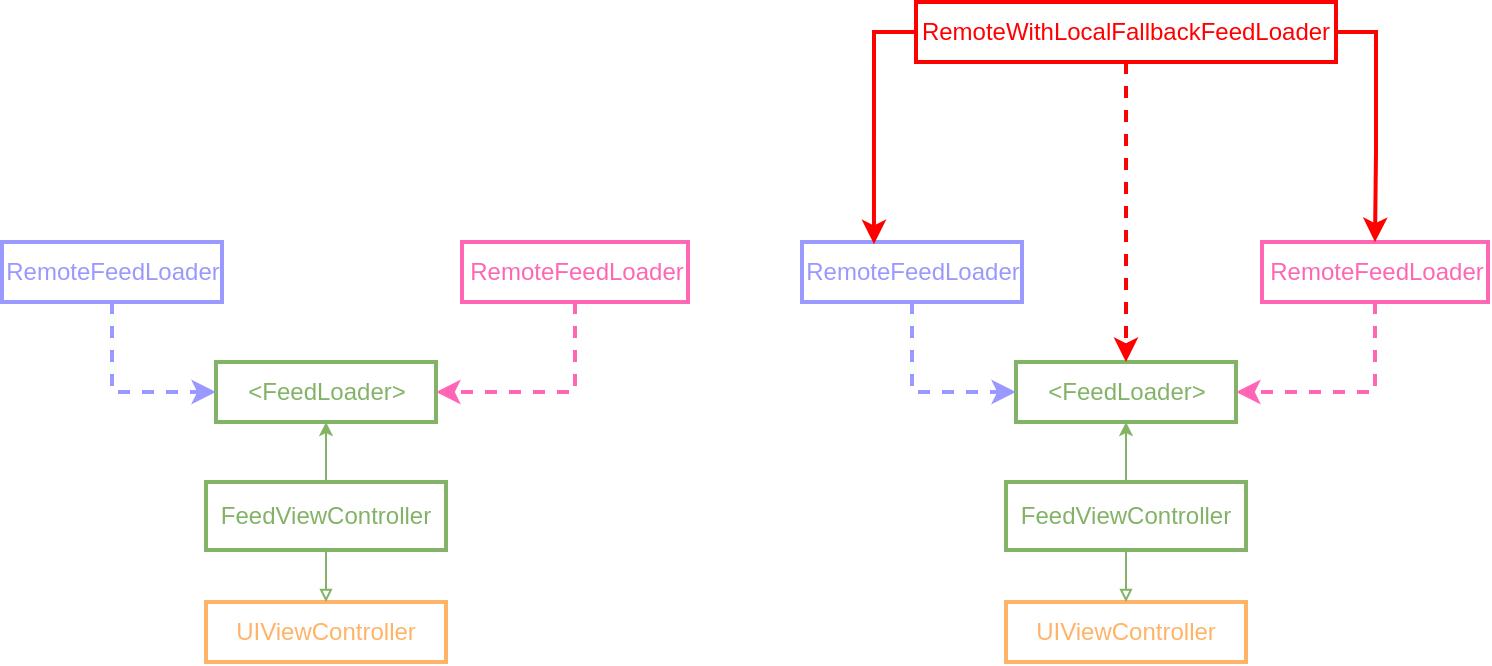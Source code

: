 <mxfile version="14.9.5" type="github">
  <diagram id="C5RBs43oDa-KdzZeNtuy" name="Page-1">
    <mxGraphModel dx="1006" dy="1771" grid="1" gridSize="10" guides="1" tooltips="1" connect="1" arrows="1" fold="1" page="1" pageScale="1" pageWidth="827" pageHeight="1169" math="0" shadow="0">
      <root>
        <mxCell id="WIyWlLk6GJQsqaUBKTNV-0" />
        <mxCell id="WIyWlLk6GJQsqaUBKTNV-1" parent="WIyWlLk6GJQsqaUBKTNV-0" />
        <mxCell id="6uqJ5VnDMY3r38TNFolU-4" value="FeedViewController" style="whiteSpace=wrap;html=1;strokeColor=#82B366;fontColor=#82B366;strokeWidth=2;" vertex="1" parent="WIyWlLk6GJQsqaUBKTNV-1">
          <mxGeometry x="252" y="170" width="120" height="34" as="geometry" />
        </mxCell>
        <mxCell id="6uqJ5VnDMY3r38TNFolU-5" value="UIViewController" style="whiteSpace=wrap;html=1;labelBackgroundColor=#ffffff;fontColor=#FFB366;strokeColor=#FFB366;strokeWidth=2;" vertex="1" parent="WIyWlLk6GJQsqaUBKTNV-1">
          <mxGeometry x="252" y="230" width="120" height="30" as="geometry" />
        </mxCell>
        <mxCell id="6uqJ5VnDMY3r38TNFolU-6" value="" style="endArrow=block;endSize=4;endFill=0;html=1;fontColor=#FFCC99;exitX=0.5;exitY=1;exitDx=0;exitDy=0;entryX=0.5;entryY=0;entryDx=0;entryDy=0;jumpSize=4;fillColor=#d5e8d4;strokeColor=#82b366;startSize=4;" edge="1" parent="WIyWlLk6GJQsqaUBKTNV-1" source="6uqJ5VnDMY3r38TNFolU-4" target="6uqJ5VnDMY3r38TNFolU-5">
          <mxGeometry width="160" relative="1" as="geometry">
            <mxPoint x="360" y="320" as="sourcePoint" />
            <mxPoint x="520" y="320" as="targetPoint" />
          </mxGeometry>
        </mxCell>
        <mxCell id="6uqJ5VnDMY3r38TNFolU-7" value="&amp;lt;FeedLoader&amp;gt;" style="html=1;labelBackgroundColor=#ffffff;gradientColor=none;strokeWidth=2;strokeColor=#82B366;fontColor=#82B366;" vertex="1" parent="WIyWlLk6GJQsqaUBKTNV-1">
          <mxGeometry x="257" y="110" width="110" height="30" as="geometry" />
        </mxCell>
        <mxCell id="6uqJ5VnDMY3r38TNFolU-13" style="edgeStyle=orthogonalEdgeStyle;jumpSize=4;orthogonalLoop=1;jettySize=auto;html=1;exitX=0.5;exitY=1;exitDx=0;exitDy=0;fontColor=#FFB366;endSize=8;strokeColor=#82B366;" edge="1" parent="WIyWlLk6GJQsqaUBKTNV-1" source="6uqJ5VnDMY3r38TNFolU-4" target="6uqJ5VnDMY3r38TNFolU-4">
          <mxGeometry relative="1" as="geometry" />
        </mxCell>
        <mxCell id="6uqJ5VnDMY3r38TNFolU-14" value="" style="endArrow=classic;html=1;fontColor=#82B366;startSize=4;endSize=4;strokeColor=#82B366;exitX=0.5;exitY=0;exitDx=0;exitDy=0;entryX=0.5;entryY=1;entryDx=0;entryDy=0;" edge="1" parent="WIyWlLk6GJQsqaUBKTNV-1" source="6uqJ5VnDMY3r38TNFolU-4" target="6uqJ5VnDMY3r38TNFolU-7">
          <mxGeometry width="50" height="50" relative="1" as="geometry">
            <mxPoint x="270" y="190" as="sourcePoint" />
            <mxPoint x="320" y="140" as="targetPoint" />
          </mxGeometry>
        </mxCell>
        <mxCell id="6uqJ5VnDMY3r38TNFolU-26" style="edgeStyle=orthogonalEdgeStyle;rounded=0;jumpSize=4;orthogonalLoop=1;jettySize=auto;html=1;entryX=0;entryY=0.5;entryDx=0;entryDy=0;dashed=1;fontColor=#82B366;startArrow=none;startFill=0;strokeColor=#9999FF;strokeWidth=2;" edge="1" parent="WIyWlLk6GJQsqaUBKTNV-1" source="6uqJ5VnDMY3r38TNFolU-15" target="6uqJ5VnDMY3r38TNFolU-7">
          <mxGeometry relative="1" as="geometry" />
        </mxCell>
        <mxCell id="6uqJ5VnDMY3r38TNFolU-15" value="RemoteFeedLoader" style="html=1;labelBackgroundColor=#ffffff;gradientColor=none;strokeWidth=2;strokeColor=#9999FF;fontColor=#9999FF;" vertex="1" parent="WIyWlLk6GJQsqaUBKTNV-1">
          <mxGeometry x="150" y="50" width="110" height="30" as="geometry" />
        </mxCell>
        <mxCell id="6uqJ5VnDMY3r38TNFolU-29" style="edgeStyle=orthogonalEdgeStyle;rounded=0;jumpSize=4;orthogonalLoop=1;jettySize=auto;html=1;entryX=1;entryY=0.5;entryDx=0;entryDy=0;dashed=1;startArrow=none;startFill=0;strokeWidth=2;exitX=0.5;exitY=1;exitDx=0;exitDy=0;fontColor=#FF66B3;strokeColor=#FF66B3;" edge="1" parent="WIyWlLk6GJQsqaUBKTNV-1" source="6uqJ5VnDMY3r38TNFolU-28" target="6uqJ5VnDMY3r38TNFolU-7">
          <mxGeometry relative="1" as="geometry" />
        </mxCell>
        <mxCell id="6uqJ5VnDMY3r38TNFolU-28" value="RemoteFeedLoader" style="html=1;labelBackgroundColor=#ffffff;gradientColor=none;strokeWidth=2;fontColor=#FF66B3;strokeColor=#FF66B3;" vertex="1" parent="WIyWlLk6GJQsqaUBKTNV-1">
          <mxGeometry x="380" y="50" width="113" height="30" as="geometry" />
        </mxCell>
        <mxCell id="6uqJ5VnDMY3r38TNFolU-33" value="FeedViewController" style="whiteSpace=wrap;html=1;strokeColor=#82B366;fontColor=#82B366;strokeWidth=2;" vertex="1" parent="WIyWlLk6GJQsqaUBKTNV-1">
          <mxGeometry x="652" y="170" width="120" height="34" as="geometry" />
        </mxCell>
        <mxCell id="6uqJ5VnDMY3r38TNFolU-34" value="UIViewController" style="whiteSpace=wrap;html=1;labelBackgroundColor=#ffffff;fontColor=#FFB366;strokeColor=#FFB366;strokeWidth=2;" vertex="1" parent="WIyWlLk6GJQsqaUBKTNV-1">
          <mxGeometry x="652" y="230" width="120" height="30" as="geometry" />
        </mxCell>
        <mxCell id="6uqJ5VnDMY3r38TNFolU-35" value="" style="endArrow=block;endSize=4;endFill=0;html=1;fontColor=#FFCC99;exitX=0.5;exitY=1;exitDx=0;exitDy=0;entryX=0.5;entryY=0;entryDx=0;entryDy=0;jumpSize=4;fillColor=#d5e8d4;strokeColor=#82b366;startSize=4;" edge="1" parent="WIyWlLk6GJQsqaUBKTNV-1" source="6uqJ5VnDMY3r38TNFolU-33" target="6uqJ5VnDMY3r38TNFolU-34">
          <mxGeometry width="160" relative="1" as="geometry">
            <mxPoint x="760" y="320" as="sourcePoint" />
            <mxPoint x="920" y="320" as="targetPoint" />
          </mxGeometry>
        </mxCell>
        <mxCell id="6uqJ5VnDMY3r38TNFolU-36" value="&amp;lt;FeedLoader&amp;gt;" style="html=1;labelBackgroundColor=#ffffff;gradientColor=none;strokeWidth=2;strokeColor=#82B366;fontColor=#82B366;" vertex="1" parent="WIyWlLk6GJQsqaUBKTNV-1">
          <mxGeometry x="657" y="110" width="110" height="30" as="geometry" />
        </mxCell>
        <mxCell id="6uqJ5VnDMY3r38TNFolU-37" style="edgeStyle=orthogonalEdgeStyle;jumpSize=4;orthogonalLoop=1;jettySize=auto;html=1;exitX=0.5;exitY=1;exitDx=0;exitDy=0;fontColor=#FFB366;endSize=8;strokeColor=#82B366;" edge="1" parent="WIyWlLk6GJQsqaUBKTNV-1" source="6uqJ5VnDMY3r38TNFolU-33" target="6uqJ5VnDMY3r38TNFolU-33">
          <mxGeometry relative="1" as="geometry" />
        </mxCell>
        <mxCell id="6uqJ5VnDMY3r38TNFolU-38" value="" style="endArrow=classic;html=1;fontColor=#82B366;startSize=4;endSize=4;strokeColor=#82B366;exitX=0.5;exitY=0;exitDx=0;exitDy=0;entryX=0.5;entryY=1;entryDx=0;entryDy=0;" edge="1" parent="WIyWlLk6GJQsqaUBKTNV-1" source="6uqJ5VnDMY3r38TNFolU-33" target="6uqJ5VnDMY3r38TNFolU-36">
          <mxGeometry width="50" height="50" relative="1" as="geometry">
            <mxPoint x="670" y="190" as="sourcePoint" />
            <mxPoint x="720" y="140" as="targetPoint" />
          </mxGeometry>
        </mxCell>
        <mxCell id="6uqJ5VnDMY3r38TNFolU-39" style="edgeStyle=orthogonalEdgeStyle;rounded=0;jumpSize=4;orthogonalLoop=1;jettySize=auto;html=1;entryX=0;entryY=0.5;entryDx=0;entryDy=0;dashed=1;fontColor=#82B366;startArrow=none;startFill=0;strokeColor=#9999FF;strokeWidth=2;" edge="1" parent="WIyWlLk6GJQsqaUBKTNV-1" source="6uqJ5VnDMY3r38TNFolU-40" target="6uqJ5VnDMY3r38TNFolU-36">
          <mxGeometry relative="1" as="geometry" />
        </mxCell>
        <mxCell id="6uqJ5VnDMY3r38TNFolU-40" value="RemoteFeedLoader" style="html=1;labelBackgroundColor=#ffffff;gradientColor=none;strokeWidth=2;strokeColor=#9999FF;fontColor=#9999FF;" vertex="1" parent="WIyWlLk6GJQsqaUBKTNV-1">
          <mxGeometry x="550" y="50" width="110" height="30" as="geometry" />
        </mxCell>
        <mxCell id="6uqJ5VnDMY3r38TNFolU-41" style="edgeStyle=orthogonalEdgeStyle;rounded=0;jumpSize=4;orthogonalLoop=1;jettySize=auto;html=1;entryX=1;entryY=0.5;entryDx=0;entryDy=0;dashed=1;startArrow=none;startFill=0;strokeWidth=2;exitX=0.5;exitY=1;exitDx=0;exitDy=0;fontColor=#FF66B3;strokeColor=#FF66B3;" edge="1" parent="WIyWlLk6GJQsqaUBKTNV-1" source="6uqJ5VnDMY3r38TNFolU-42" target="6uqJ5VnDMY3r38TNFolU-36">
          <mxGeometry relative="1" as="geometry" />
        </mxCell>
        <mxCell id="6uqJ5VnDMY3r38TNFolU-42" value="RemoteFeedLoader" style="html=1;labelBackgroundColor=#ffffff;gradientColor=none;strokeWidth=2;fontColor=#FF66B3;strokeColor=#FF66B3;" vertex="1" parent="WIyWlLk6GJQsqaUBKTNV-1">
          <mxGeometry x="780" y="50" width="113" height="30" as="geometry" />
        </mxCell>
        <mxCell id="6uqJ5VnDMY3r38TNFolU-43" style="edgeStyle=orthogonalEdgeStyle;rounded=0;jumpSize=4;orthogonalLoop=1;jettySize=auto;html=1;entryX=0.5;entryY=0;entryDx=0;entryDy=0;dashed=1;fontColor=#FF66B3;startArrow=none;startFill=0;strokeWidth=2;strokeColor=#FF0000;" edge="1" parent="WIyWlLk6GJQsqaUBKTNV-1" source="6uqJ5VnDMY3r38TNFolU-44" target="6uqJ5VnDMY3r38TNFolU-36">
          <mxGeometry relative="1" as="geometry" />
        </mxCell>
        <mxCell id="6uqJ5VnDMY3r38TNFolU-45" style="edgeStyle=orthogonalEdgeStyle;rounded=0;jumpSize=4;orthogonalLoop=1;jettySize=auto;html=1;entryX=0.327;entryY=0.036;entryDx=0;entryDy=0;fontColor=#FF0000;startArrow=none;startFill=0;strokeColor=#FF0000;strokeWidth=2;exitX=0;exitY=0.5;exitDx=0;exitDy=0;entryPerimeter=0;" edge="1" parent="WIyWlLk6GJQsqaUBKTNV-1" source="6uqJ5VnDMY3r38TNFolU-44" target="6uqJ5VnDMY3r38TNFolU-40">
          <mxGeometry relative="1" as="geometry">
            <Array as="points">
              <mxPoint x="586" y="-55" />
            </Array>
          </mxGeometry>
        </mxCell>
        <mxCell id="6uqJ5VnDMY3r38TNFolU-44" value="RemoteWithLocalFallbackFeedLoader" style="whiteSpace=wrap;html=1;labelBackgroundColor=#ffffff;strokeWidth=2;strokeColor=#FF0000;fontColor=#FF0000;" vertex="1" parent="WIyWlLk6GJQsqaUBKTNV-1">
          <mxGeometry x="607" y="-70" width="210" height="30" as="geometry" />
        </mxCell>
        <mxCell id="6uqJ5VnDMY3r38TNFolU-46" style="edgeStyle=orthogonalEdgeStyle;rounded=0;jumpSize=4;orthogonalLoop=1;jettySize=auto;html=1;entryX=0.5;entryY=0;entryDx=0;entryDy=0;fontColor=#FF0000;startArrow=none;startFill=0;strokeColor=#FF0000;strokeWidth=2;exitX=1;exitY=0.5;exitDx=0;exitDy=0;" edge="1" parent="WIyWlLk6GJQsqaUBKTNV-1" source="6uqJ5VnDMY3r38TNFolU-44" target="6uqJ5VnDMY3r38TNFolU-42">
          <mxGeometry relative="1" as="geometry">
            <mxPoint x="617" y="-45" as="sourcePoint" />
            <mxPoint x="595.97" y="61.08" as="targetPoint" />
          </mxGeometry>
        </mxCell>
      </root>
    </mxGraphModel>
  </diagram>
</mxfile>
